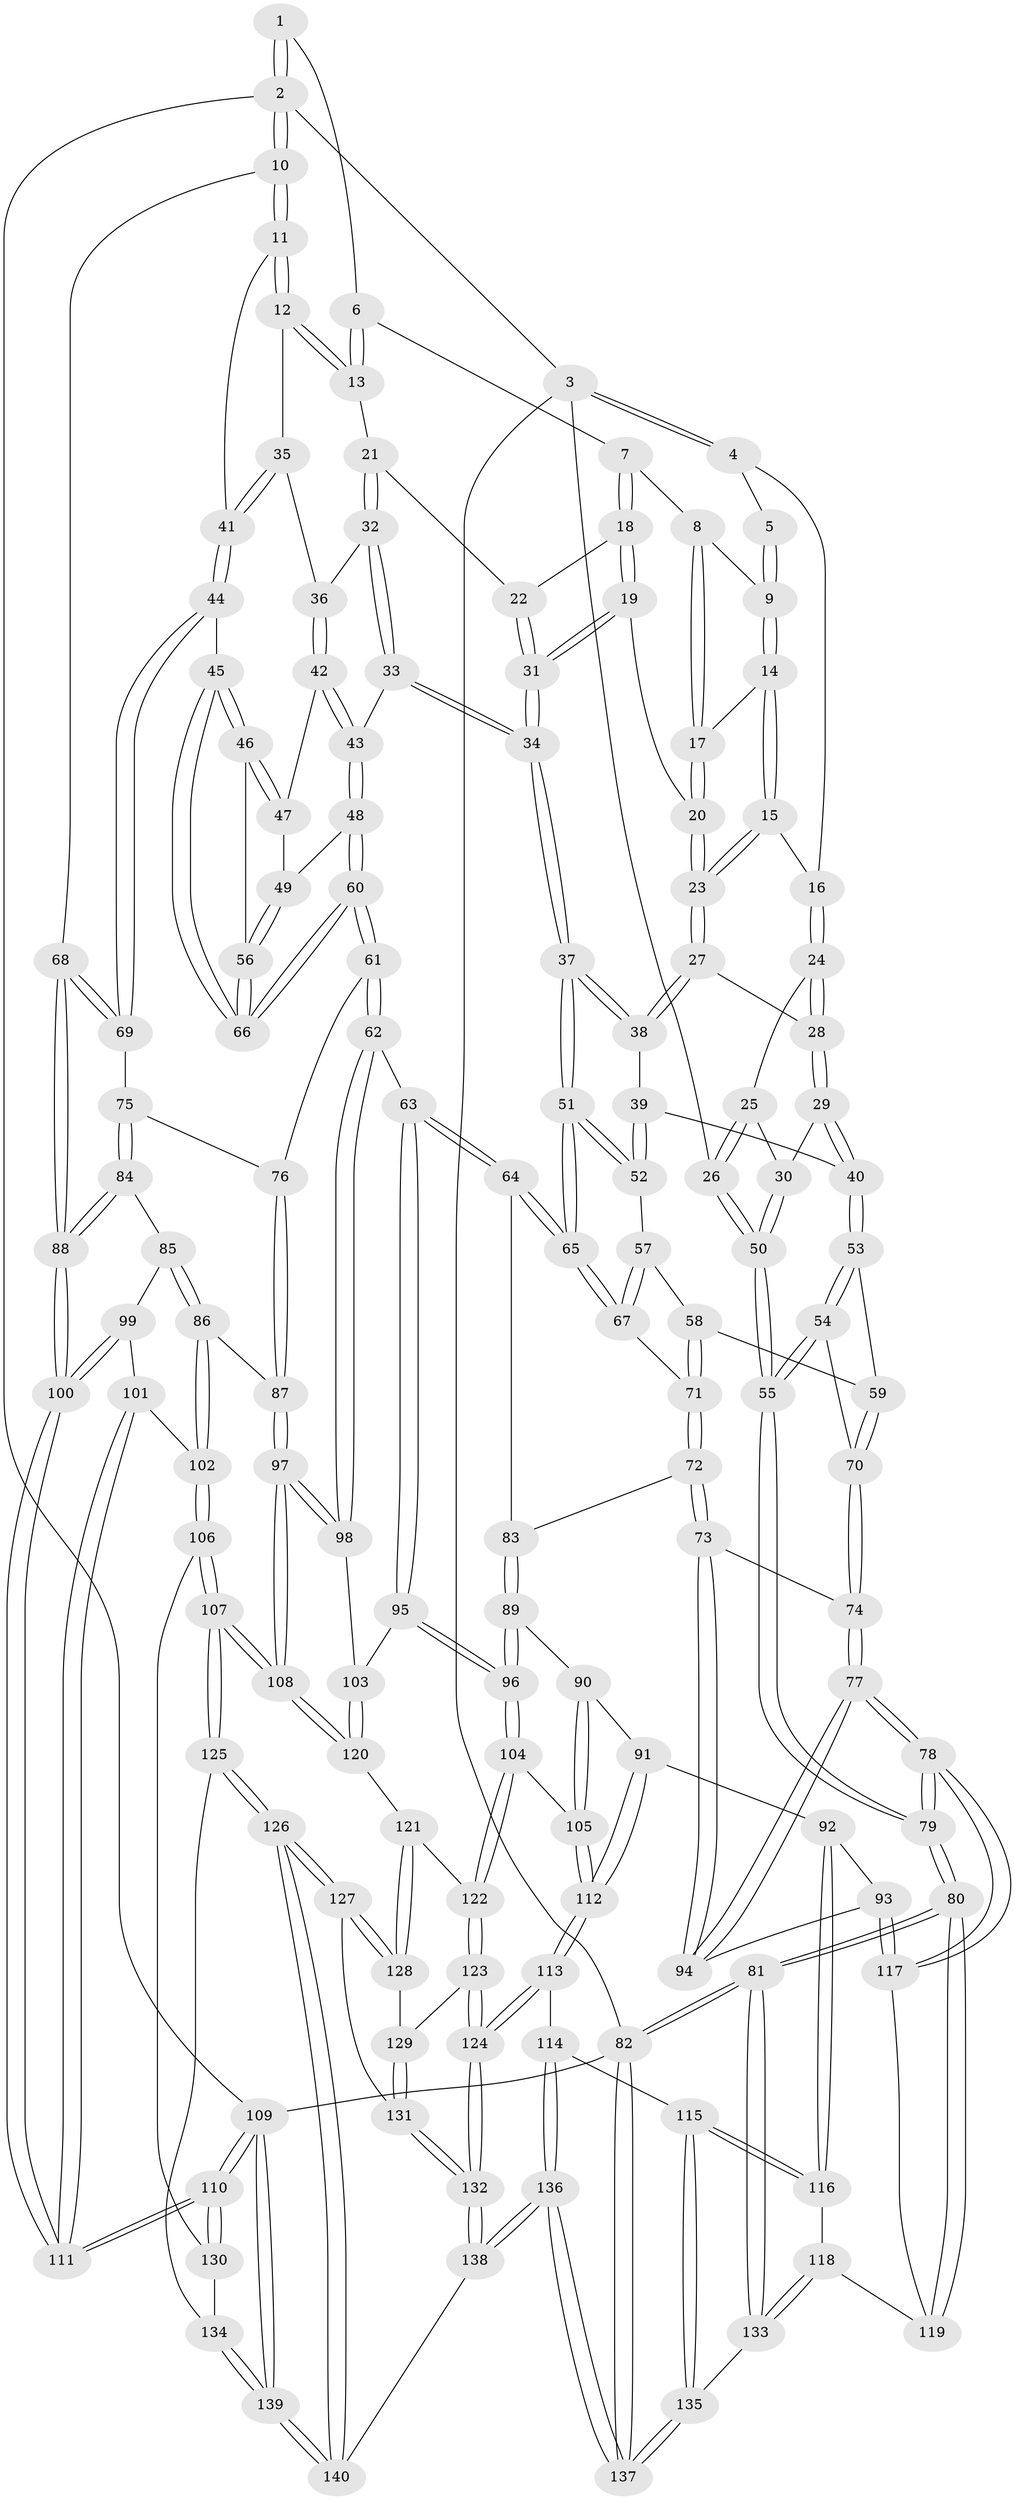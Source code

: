// coarse degree distribution, {8: 0.023809523809523808, 3: 0.11904761904761904, 4: 0.40476190476190477, 5: 0.23809523809523808, 7: 0.07142857142857142, 2: 0.07142857142857142, 6: 0.07142857142857142}
// Generated by graph-tools (version 1.1) at 2025/21/03/04/25 18:21:35]
// undirected, 140 vertices, 347 edges
graph export_dot {
graph [start="1"]
  node [color=gray90,style=filled];
  1 [pos="+0.6846043566485358+0"];
  2 [pos="+1+0"];
  3 [pos="+0+0"];
  4 [pos="+0.12181410886982968+0"];
  5 [pos="+0.39398811422530644+0"];
  6 [pos="+0.6825449661007412+0"];
  7 [pos="+0.47533888400621666+0.06754510616350189"];
  8 [pos="+0.4419591990941776+0.04615145274899182"];
  9 [pos="+0.4408927446458234+0.04389800288640153"];
  10 [pos="+1+0.025396342305354546"];
  11 [pos="+1+0.10569967006222152"];
  12 [pos="+0.8682837401399454+0.1586619687326688"];
  13 [pos="+0.6818162318087289+0.006352686518802752"];
  14 [pos="+0.2931351440961293+0.05544175078704015"];
  15 [pos="+0.2618024518983345+0.05039832349763248"];
  16 [pos="+0.2528130800630214+0.043491244593247026"];
  17 [pos="+0.3953838555957128+0.10130519433448583"];
  18 [pos="+0.4987095645207799+0.08964974263857302"];
  19 [pos="+0.46679001552161764+0.15863150485267358"];
  20 [pos="+0.38209546811670037+0.1543954042173228"];
  21 [pos="+0.62438363297804+0.09188118451232109"];
  22 [pos="+0.6085850441014671+0.09692033950874174"];
  23 [pos="+0.34578550242615935+0.18442239632474214"];
  24 [pos="+0.2178715170881632+0.1308023727822238"];
  25 [pos="+0.1722634803680352+0.15847954860657124"];
  26 [pos="+0+0.004613515638931759"];
  27 [pos="+0.3399528230295232+0.2107564839664454"];
  28 [pos="+0.23881171077346033+0.17305921642806812"];
  29 [pos="+0.1864999685925473+0.29397277885389256"];
  30 [pos="+0.1823788696111302+0.29156548491001494"];
  31 [pos="+0.5010278810620029+0.26365865731125854"];
  32 [pos="+0.6625197942377627+0.1956514387420542"];
  33 [pos="+0.5235685776584038+0.3109868855445062"];
  34 [pos="+0.4972020995550405+0.3043857740199758"];
  35 [pos="+0.7932765363002612+0.24258328884744343"];
  36 [pos="+0.7409972660679777+0.25749772276630084"];
  37 [pos="+0.4508317229417058+0.32404507316896636"];
  38 [pos="+0.34043507148897606+0.2170049236495646"];
  39 [pos="+0.21702864172732003+0.3002832139504136"];
  40 [pos="+0.19407150179574226+0.3009458980515091"];
  41 [pos="+0.8770202123678669+0.4051158843389803"];
  42 [pos="+0.7301530741408679+0.27638282460704183"];
  43 [pos="+0.5268028977663437+0.3131088489769544"];
  44 [pos="+0.8712052032879132+0.4398708467320552"];
  45 [pos="+0.8421585666850474+0.43848298865778773"];
  46 [pos="+0.7589304080075084+0.3834617063472399"];
  47 [pos="+0.7243525835169597+0.29863677873708944"];
  48 [pos="+0.5697400267975065+0.35605252193183756"];
  49 [pos="+0.672662321563348+0.3592421886335"];
  50 [pos="+0+0.18961268182561133"];
  51 [pos="+0.43748895633182416+0.3461782626622639"];
  52 [pos="+0.3037344105171734+0.3609862753329978"];
  53 [pos="+0.18587871812068524+0.3450586119126212"];
  54 [pos="+0+0.4347972619417183"];
  55 [pos="+0+0.32703356928408295"];
  56 [pos="+0.6901553349363617+0.4182716503551061"];
  57 [pos="+0.2888357210043717+0.41770337931257756"];
  58 [pos="+0.18867714765398733+0.4409665613475031"];
  59 [pos="+0.18710073654316864+0.43881195507918297"];
  60 [pos="+0.6256646753369818+0.553333308654785"];
  61 [pos="+0.6186018738482946+0.5734806156963411"];
  62 [pos="+0.6157513138542697+0.5761440431182143"];
  63 [pos="+0.4533100956119493+0.583738583777493"];
  64 [pos="+0.41790421954276175+0.54188539083958"];
  65 [pos="+0.41776710186930155+0.5415547747682979"];
  66 [pos="+0.6750871547209973+0.4983855604906919"];
  67 [pos="+0.3511110417813286+0.5070924181167349"];
  68 [pos="+1+0.5189657563482858"];
  69 [pos="+0.8922839706708546+0.4724812854917805"];
  70 [pos="+0.014334125228479148+0.44908289461762846"];
  71 [pos="+0.20158070468380448+0.4932021846186532"];
  72 [pos="+0.16572796951269256+0.5859548323054002"];
  73 [pos="+0.1382657874071347+0.5943047724609858"];
  74 [pos="+0.09375551131054566+0.5692811308954745"];
  75 [pos="+0.8507089440727855+0.5862294039558705"];
  76 [pos="+0.7705175305633547+0.5961893332159127"];
  77 [pos="+0+0.6645983892369534"];
  78 [pos="+0+0.6974414436147244"];
  79 [pos="+0+0.6989854714657925"];
  80 [pos="+0+0.9449221768857382"];
  81 [pos="+0+0.9496094136043275"];
  82 [pos="+0+1"];
  83 [pos="+0.21193088048160771+0.6109310081663435"];
  84 [pos="+0.861670300028203+0.6061246357741112"];
  85 [pos="+0.8760441160322919+0.6669673057592742"];
  86 [pos="+0.8700411240707878+0.6756102294510622"];
  87 [pos="+0.7754502267942384+0.7139672374429521"];
  88 [pos="+1+0.6134875044931918"];
  89 [pos="+0.24772914417424924+0.681852744211282"];
  90 [pos="+0.240771111082866+0.6967251077304972"];
  91 [pos="+0.16628772784733803+0.7318083025725622"];
  92 [pos="+0.12044701629201647+0.7185024780399523"];
  93 [pos="+0.11246873989956123+0.7139058093087368"];
  94 [pos="+0.11379993802372393+0.6585143228000949"];
  95 [pos="+0.4350984471230688+0.6333079583956776"];
  96 [pos="+0.3950048357967496+0.6939256545911443"];
  97 [pos="+0.6995882921917987+0.7972285941739373"];
  98 [pos="+0.6434057439338495+0.6807512773145623"];
  99 [pos="+0.9280961434946704+0.6895408949241988"];
  100 [pos="+1+0.6686307811385672"];
  101 [pos="+0.931521182606636+0.7767374653220089"];
  102 [pos="+0.8519812392219686+0.7996600240456823"];
  103 [pos="+0.5291309745096301+0.7629400610612701"];
  104 [pos="+0.38881260492330316+0.7372398122505155"];
  105 [pos="+0.24929941390771596+0.7596203546233192"];
  106 [pos="+0.8315703524928871+0.8239310116591113"];
  107 [pos="+0.7106997580170233+0.8491397191903909"];
  108 [pos="+0.7025644770733989+0.8238413485649057"];
  109 [pos="+1+1"];
  110 [pos="+1+1"];
  111 [pos="+1+0.9576994850334132"];
  112 [pos="+0.2259351417078743+0.8322489525652043"];
  113 [pos="+0.22761580531903156+0.8716994357625669"];
  114 [pos="+0.20975170457516548+0.8771738780959765"];
  115 [pos="+0.19567181767769887+0.8789324866813045"];
  116 [pos="+0.17456690748791945+0.8777704654596551"];
  117 [pos="+0.07079049426507819+0.7480805773737547"];
  118 [pos="+0.1398145076089481+0.8815105866979048"];
  119 [pos="+0.08061049351713581+0.8427828448634752"];
  120 [pos="+0.5303141226486762+0.7818286225142485"];
  121 [pos="+0.5056822170014168+0.811778646734506"];
  122 [pos="+0.38954220200560524+0.762298560482323"];
  123 [pos="+0.36712487413250705+0.8253604775081554"];
  124 [pos="+0.2498100636824894+0.8784586488119708"];
  125 [pos="+0.7024449756562193+0.8756486948450789"];
  126 [pos="+0.6446351784187574+0.9548443876216121"];
  127 [pos="+0.549289912285194+0.9188540150617865"];
  128 [pos="+0.5130299160964901+0.8578767354547152"];
  129 [pos="+0.38580064762107324+0.8480307673070889"];
  130 [pos="+0.9357610354767888+0.8985116418035441"];
  131 [pos="+0.42872315086028295+0.9461356444014739"];
  132 [pos="+0.35193650822212913+1"];
  133 [pos="+0.09021813795505262+0.9520322998269611"];
  134 [pos="+0.8353801836104223+0.9593231189278767"];
  135 [pos="+0.12495598821728499+1"];
  136 [pos="+0.18396407963978437+1"];
  137 [pos="+0.14129180305412686+1"];
  138 [pos="+0.3460812103099187+1"];
  139 [pos="+1+1"];
  140 [pos="+0.6429105985799801+1"];
  1 -- 2;
  1 -- 2;
  1 -- 6;
  2 -- 3;
  2 -- 10;
  2 -- 10;
  2 -- 109;
  3 -- 4;
  3 -- 4;
  3 -- 26;
  3 -- 82;
  4 -- 5;
  4 -- 16;
  5 -- 9;
  5 -- 9;
  6 -- 7;
  6 -- 13;
  6 -- 13;
  7 -- 8;
  7 -- 18;
  7 -- 18;
  8 -- 9;
  8 -- 17;
  8 -- 17;
  9 -- 14;
  9 -- 14;
  10 -- 11;
  10 -- 11;
  10 -- 68;
  11 -- 12;
  11 -- 12;
  11 -- 41;
  12 -- 13;
  12 -- 13;
  12 -- 35;
  13 -- 21;
  14 -- 15;
  14 -- 15;
  14 -- 17;
  15 -- 16;
  15 -- 23;
  15 -- 23;
  16 -- 24;
  16 -- 24;
  17 -- 20;
  17 -- 20;
  18 -- 19;
  18 -- 19;
  18 -- 22;
  19 -- 20;
  19 -- 31;
  19 -- 31;
  20 -- 23;
  20 -- 23;
  21 -- 22;
  21 -- 32;
  21 -- 32;
  22 -- 31;
  22 -- 31;
  23 -- 27;
  23 -- 27;
  24 -- 25;
  24 -- 28;
  24 -- 28;
  25 -- 26;
  25 -- 26;
  25 -- 30;
  26 -- 50;
  26 -- 50;
  27 -- 28;
  27 -- 38;
  27 -- 38;
  28 -- 29;
  28 -- 29;
  29 -- 30;
  29 -- 40;
  29 -- 40;
  30 -- 50;
  30 -- 50;
  31 -- 34;
  31 -- 34;
  32 -- 33;
  32 -- 33;
  32 -- 36;
  33 -- 34;
  33 -- 34;
  33 -- 43;
  34 -- 37;
  34 -- 37;
  35 -- 36;
  35 -- 41;
  35 -- 41;
  36 -- 42;
  36 -- 42;
  37 -- 38;
  37 -- 38;
  37 -- 51;
  37 -- 51;
  38 -- 39;
  39 -- 40;
  39 -- 52;
  39 -- 52;
  40 -- 53;
  40 -- 53;
  41 -- 44;
  41 -- 44;
  42 -- 43;
  42 -- 43;
  42 -- 47;
  43 -- 48;
  43 -- 48;
  44 -- 45;
  44 -- 69;
  44 -- 69;
  45 -- 46;
  45 -- 46;
  45 -- 66;
  45 -- 66;
  46 -- 47;
  46 -- 47;
  46 -- 56;
  47 -- 49;
  48 -- 49;
  48 -- 60;
  48 -- 60;
  49 -- 56;
  49 -- 56;
  50 -- 55;
  50 -- 55;
  51 -- 52;
  51 -- 52;
  51 -- 65;
  51 -- 65;
  52 -- 57;
  53 -- 54;
  53 -- 54;
  53 -- 59;
  54 -- 55;
  54 -- 55;
  54 -- 70;
  55 -- 79;
  55 -- 79;
  56 -- 66;
  56 -- 66;
  57 -- 58;
  57 -- 67;
  57 -- 67;
  58 -- 59;
  58 -- 71;
  58 -- 71;
  59 -- 70;
  59 -- 70;
  60 -- 61;
  60 -- 61;
  60 -- 66;
  60 -- 66;
  61 -- 62;
  61 -- 62;
  61 -- 76;
  62 -- 63;
  62 -- 98;
  62 -- 98;
  63 -- 64;
  63 -- 64;
  63 -- 95;
  63 -- 95;
  64 -- 65;
  64 -- 65;
  64 -- 83;
  65 -- 67;
  65 -- 67;
  67 -- 71;
  68 -- 69;
  68 -- 69;
  68 -- 88;
  68 -- 88;
  69 -- 75;
  70 -- 74;
  70 -- 74;
  71 -- 72;
  71 -- 72;
  72 -- 73;
  72 -- 73;
  72 -- 83;
  73 -- 74;
  73 -- 94;
  73 -- 94;
  74 -- 77;
  74 -- 77;
  75 -- 76;
  75 -- 84;
  75 -- 84;
  76 -- 87;
  76 -- 87;
  77 -- 78;
  77 -- 78;
  77 -- 94;
  77 -- 94;
  78 -- 79;
  78 -- 79;
  78 -- 117;
  78 -- 117;
  79 -- 80;
  79 -- 80;
  80 -- 81;
  80 -- 81;
  80 -- 119;
  80 -- 119;
  81 -- 82;
  81 -- 82;
  81 -- 133;
  81 -- 133;
  82 -- 137;
  82 -- 137;
  82 -- 109;
  83 -- 89;
  83 -- 89;
  84 -- 85;
  84 -- 88;
  84 -- 88;
  85 -- 86;
  85 -- 86;
  85 -- 99;
  86 -- 87;
  86 -- 102;
  86 -- 102;
  87 -- 97;
  87 -- 97;
  88 -- 100;
  88 -- 100;
  89 -- 90;
  89 -- 96;
  89 -- 96;
  90 -- 91;
  90 -- 105;
  90 -- 105;
  91 -- 92;
  91 -- 112;
  91 -- 112;
  92 -- 93;
  92 -- 116;
  92 -- 116;
  93 -- 94;
  93 -- 117;
  93 -- 117;
  95 -- 96;
  95 -- 96;
  95 -- 103;
  96 -- 104;
  96 -- 104;
  97 -- 98;
  97 -- 98;
  97 -- 108;
  97 -- 108;
  98 -- 103;
  99 -- 100;
  99 -- 100;
  99 -- 101;
  100 -- 111;
  100 -- 111;
  101 -- 102;
  101 -- 111;
  101 -- 111;
  102 -- 106;
  102 -- 106;
  103 -- 120;
  103 -- 120;
  104 -- 105;
  104 -- 122;
  104 -- 122;
  105 -- 112;
  105 -- 112;
  106 -- 107;
  106 -- 107;
  106 -- 130;
  107 -- 108;
  107 -- 108;
  107 -- 125;
  107 -- 125;
  108 -- 120;
  108 -- 120;
  109 -- 110;
  109 -- 110;
  109 -- 139;
  109 -- 139;
  110 -- 111;
  110 -- 111;
  110 -- 130;
  110 -- 130;
  112 -- 113;
  112 -- 113;
  113 -- 114;
  113 -- 124;
  113 -- 124;
  114 -- 115;
  114 -- 136;
  114 -- 136;
  115 -- 116;
  115 -- 116;
  115 -- 135;
  115 -- 135;
  116 -- 118;
  117 -- 119;
  118 -- 119;
  118 -- 133;
  118 -- 133;
  120 -- 121;
  121 -- 122;
  121 -- 128;
  121 -- 128;
  122 -- 123;
  122 -- 123;
  123 -- 124;
  123 -- 124;
  123 -- 129;
  124 -- 132;
  124 -- 132;
  125 -- 126;
  125 -- 126;
  125 -- 134;
  126 -- 127;
  126 -- 127;
  126 -- 140;
  126 -- 140;
  127 -- 128;
  127 -- 128;
  127 -- 131;
  128 -- 129;
  129 -- 131;
  129 -- 131;
  130 -- 134;
  131 -- 132;
  131 -- 132;
  132 -- 138;
  132 -- 138;
  133 -- 135;
  134 -- 139;
  134 -- 139;
  135 -- 137;
  135 -- 137;
  136 -- 137;
  136 -- 137;
  136 -- 138;
  136 -- 138;
  138 -- 140;
  139 -- 140;
  139 -- 140;
}

